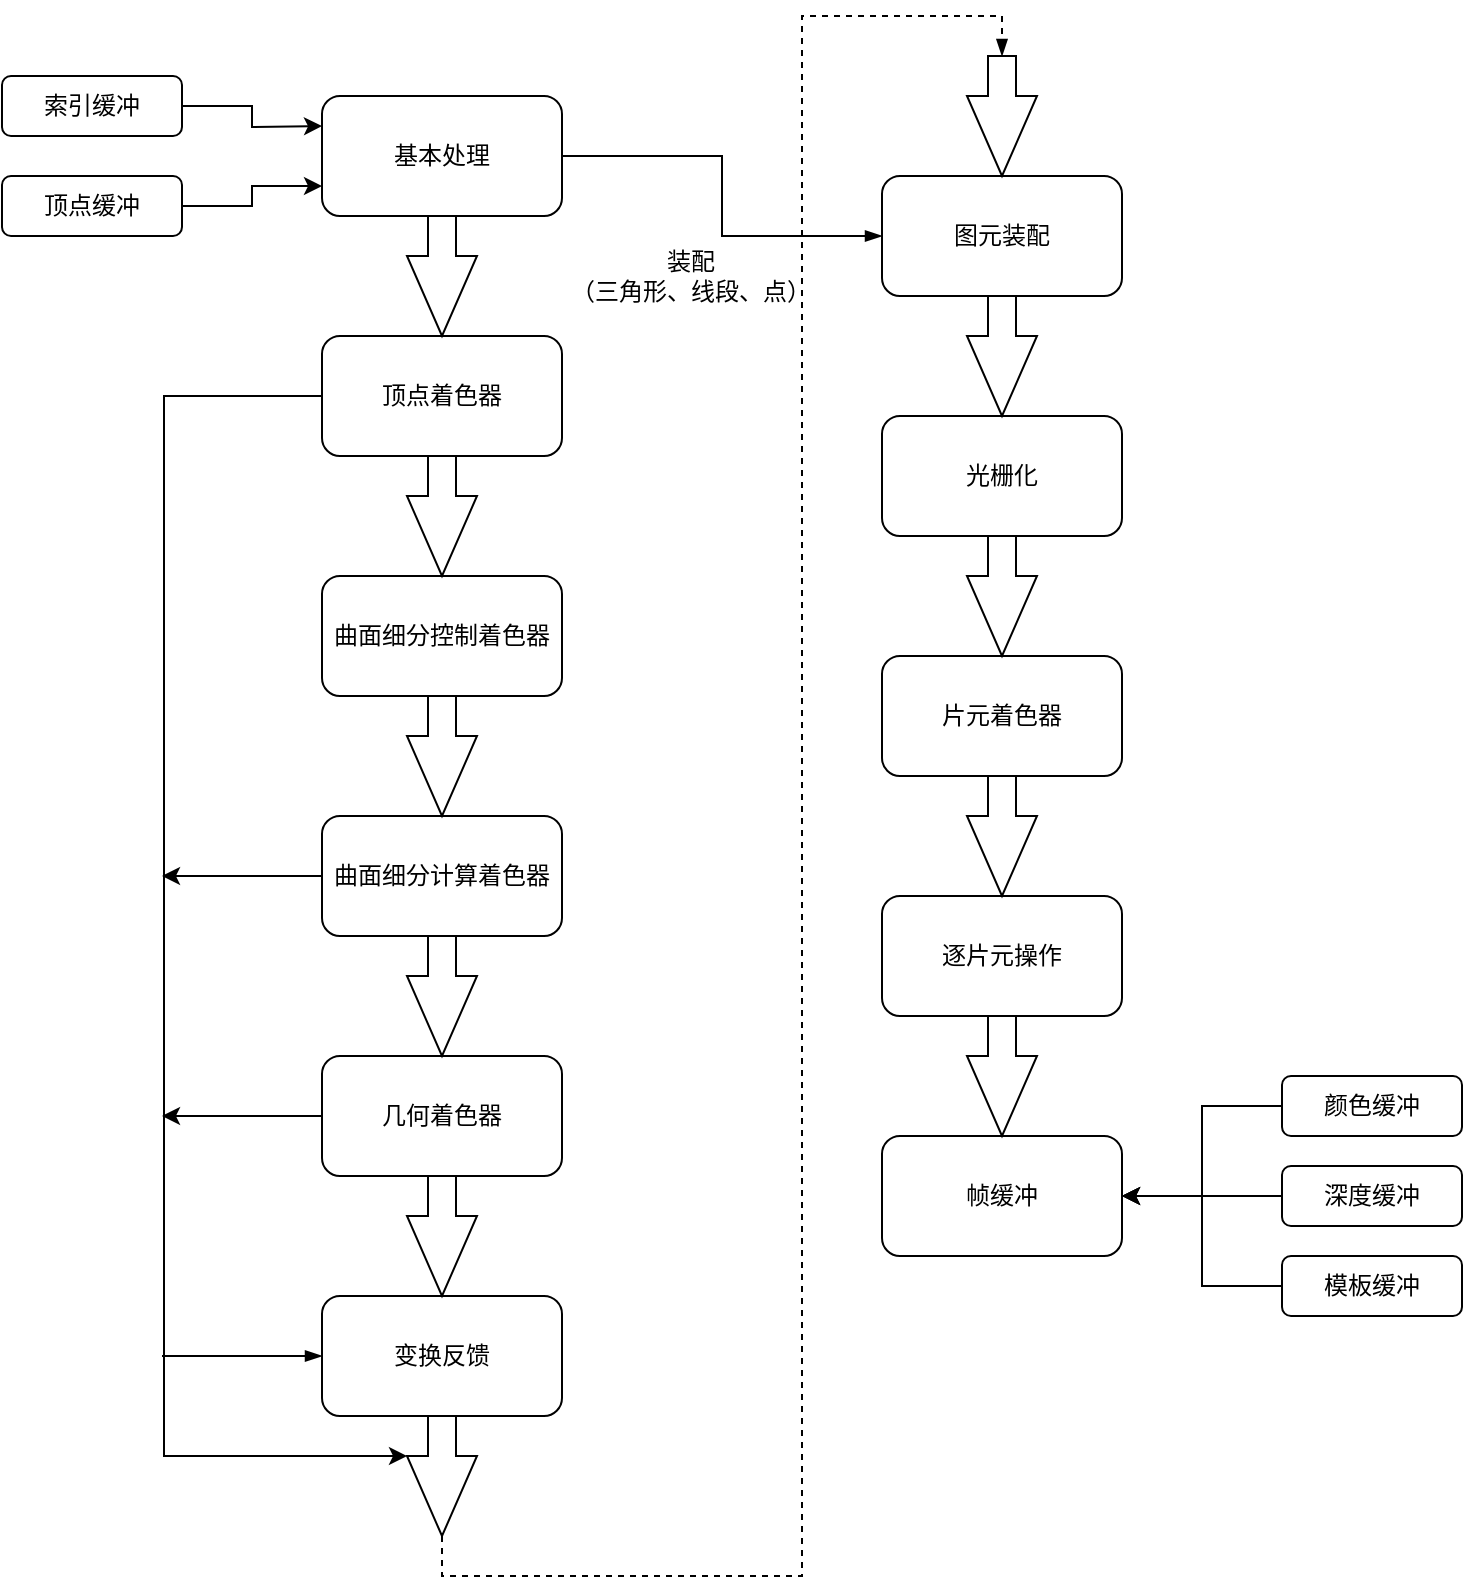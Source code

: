 <mxfile version="22.1.11" type="device">
  <diagram name="第 1 页" id="NIuipCdypujLVGRlvY_q">
    <mxGraphModel dx="1418" dy="828" grid="1" gridSize="10" guides="1" tooltips="1" connect="1" arrows="1" fold="1" page="1" pageScale="1" pageWidth="827" pageHeight="1169" math="0" shadow="0">
      <root>
        <mxCell id="0" />
        <mxCell id="1" parent="0" />
        <mxCell id="cwUO_wEoLrcRt3jjKXM6-33" style="edgeStyle=orthogonalEdgeStyle;rounded=0;orthogonalLoop=1;jettySize=auto;html=1;endArrow=blockThin;endFill=1;" parent="1" source="cwUO_wEoLrcRt3jjKXM6-2" target="cwUO_wEoLrcRt3jjKXM6-9" edge="1">
          <mxGeometry relative="1" as="geometry" />
        </mxCell>
        <mxCell id="cwUO_wEoLrcRt3jjKXM6-2" value="基本处理" style="rounded=1;whiteSpace=wrap;html=1;" parent="1" vertex="1">
          <mxGeometry x="160" y="160" width="120" height="60" as="geometry" />
        </mxCell>
        <mxCell id="cwUO_wEoLrcRt3jjKXM6-36" style="edgeStyle=orthogonalEdgeStyle;rounded=0;orthogonalLoop=1;jettySize=auto;html=1;entryX=0;entryY=0;entryDx=20;entryDy=35;entryPerimeter=0;" parent="1" source="cwUO_wEoLrcRt3jjKXM6-3" target="cwUO_wEoLrcRt3jjKXM6-35" edge="1">
          <mxGeometry relative="1" as="geometry">
            <mxPoint x="80" y="860" as="targetPoint" />
            <Array as="points">
              <mxPoint x="81" y="310" />
              <mxPoint x="81" y="840" />
            </Array>
          </mxGeometry>
        </mxCell>
        <mxCell id="cwUO_wEoLrcRt3jjKXM6-3" value="顶点着色器" style="rounded=1;whiteSpace=wrap;html=1;" parent="1" vertex="1">
          <mxGeometry x="160" y="280" width="120" height="60" as="geometry" />
        </mxCell>
        <mxCell id="cwUO_wEoLrcRt3jjKXM6-4" value="曲面细分控制着色器" style="rounded=1;whiteSpace=wrap;html=1;" parent="1" vertex="1">
          <mxGeometry x="160" y="400" width="120" height="60" as="geometry" />
        </mxCell>
        <mxCell id="cwUO_wEoLrcRt3jjKXM6-44" style="rounded=0;orthogonalLoop=1;jettySize=auto;html=1;" parent="1" source="cwUO_wEoLrcRt3jjKXM6-5" edge="1">
          <mxGeometry relative="1" as="geometry">
            <mxPoint x="80" y="550" as="targetPoint" />
          </mxGeometry>
        </mxCell>
        <mxCell id="cwUO_wEoLrcRt3jjKXM6-5" value="曲面细分计算着色器" style="rounded=1;whiteSpace=wrap;html=1;" parent="1" vertex="1">
          <mxGeometry x="160" y="520" width="120" height="60" as="geometry" />
        </mxCell>
        <mxCell id="cwUO_wEoLrcRt3jjKXM6-43" style="rounded=0;orthogonalLoop=1;jettySize=auto;html=1;" parent="1" source="cwUO_wEoLrcRt3jjKXM6-6" edge="1">
          <mxGeometry relative="1" as="geometry">
            <mxPoint x="80" y="670" as="targetPoint" />
          </mxGeometry>
        </mxCell>
        <mxCell id="cwUO_wEoLrcRt3jjKXM6-6" value="几何着色器" style="rounded=1;whiteSpace=wrap;html=1;" parent="1" vertex="1">
          <mxGeometry x="160" y="640" width="120" height="60" as="geometry" />
        </mxCell>
        <mxCell id="cwUO_wEoLrcRt3jjKXM6-45" style="rounded=0;orthogonalLoop=1;jettySize=auto;html=1;endArrow=none;endFill=0;startArrow=blockThin;startFill=1;" parent="1" source="cwUO_wEoLrcRt3jjKXM6-7" edge="1">
          <mxGeometry relative="1" as="geometry">
            <mxPoint x="80" y="790" as="targetPoint" />
          </mxGeometry>
        </mxCell>
        <mxCell id="cwUO_wEoLrcRt3jjKXM6-7" value="变换反馈" style="rounded=1;whiteSpace=wrap;html=1;" parent="1" vertex="1">
          <mxGeometry x="160" y="760" width="120" height="60" as="geometry" />
        </mxCell>
        <mxCell id="cwUO_wEoLrcRt3jjKXM6-9" value="图元装配" style="rounded=1;whiteSpace=wrap;html=1;" parent="1" vertex="1">
          <mxGeometry x="440" y="200" width="120" height="60" as="geometry" />
        </mxCell>
        <mxCell id="cwUO_wEoLrcRt3jjKXM6-10" value="光栅化" style="rounded=1;whiteSpace=wrap;html=1;" parent="1" vertex="1">
          <mxGeometry x="440" y="320" width="120" height="60" as="geometry" />
        </mxCell>
        <mxCell id="cwUO_wEoLrcRt3jjKXM6-11" value="片元着色器" style="rounded=1;whiteSpace=wrap;html=1;" parent="1" vertex="1">
          <mxGeometry x="440" y="440" width="120" height="60" as="geometry" />
        </mxCell>
        <mxCell id="cwUO_wEoLrcRt3jjKXM6-12" value="逐片元操作" style="rounded=1;whiteSpace=wrap;html=1;" parent="1" vertex="1">
          <mxGeometry x="440" y="560" width="120" height="60" as="geometry" />
        </mxCell>
        <mxCell id="cwUO_wEoLrcRt3jjKXM6-13" value="帧缓冲" style="rounded=1;whiteSpace=wrap;html=1;" parent="1" vertex="1">
          <mxGeometry x="440" y="680" width="120" height="60" as="geometry" />
        </mxCell>
        <mxCell id="cwUO_wEoLrcRt3jjKXM6-42" style="rounded=0;orthogonalLoop=1;jettySize=auto;html=1;" parent="1" source="cwUO_wEoLrcRt3jjKXM6-14" target="cwUO_wEoLrcRt3jjKXM6-13" edge="1">
          <mxGeometry relative="1" as="geometry" />
        </mxCell>
        <mxCell id="cwUO_wEoLrcRt3jjKXM6-14" value="深度缓冲" style="rounded=1;whiteSpace=wrap;html=1;" parent="1" vertex="1">
          <mxGeometry x="640" y="695" width="90" height="30" as="geometry" />
        </mxCell>
        <mxCell id="cwUO_wEoLrcRt3jjKXM6-40" style="edgeStyle=orthogonalEdgeStyle;rounded=0;orthogonalLoop=1;jettySize=auto;html=1;" parent="1" source="cwUO_wEoLrcRt3jjKXM6-15" target="cwUO_wEoLrcRt3jjKXM6-13" edge="1">
          <mxGeometry relative="1" as="geometry" />
        </mxCell>
        <mxCell id="cwUO_wEoLrcRt3jjKXM6-15" value="颜色缓冲" style="rounded=1;whiteSpace=wrap;html=1;" parent="1" vertex="1">
          <mxGeometry x="640" y="650" width="90" height="30" as="geometry" />
        </mxCell>
        <mxCell id="cwUO_wEoLrcRt3jjKXM6-41" style="edgeStyle=orthogonalEdgeStyle;rounded=0;orthogonalLoop=1;jettySize=auto;html=1;" parent="1" source="cwUO_wEoLrcRt3jjKXM6-18" target="cwUO_wEoLrcRt3jjKXM6-13" edge="1">
          <mxGeometry relative="1" as="geometry" />
        </mxCell>
        <mxCell id="cwUO_wEoLrcRt3jjKXM6-18" value="模板缓冲" style="rounded=1;whiteSpace=wrap;html=1;" parent="1" vertex="1">
          <mxGeometry x="640" y="740" width="90" height="30" as="geometry" />
        </mxCell>
        <mxCell id="cwUO_wEoLrcRt3jjKXM6-38" style="edgeStyle=orthogonalEdgeStyle;rounded=0;orthogonalLoop=1;jettySize=auto;html=1;" parent="1" source="cwUO_wEoLrcRt3jjKXM6-19" edge="1">
          <mxGeometry relative="1" as="geometry">
            <mxPoint x="160" y="175" as="targetPoint" />
          </mxGeometry>
        </mxCell>
        <mxCell id="cwUO_wEoLrcRt3jjKXM6-19" value="索引缓冲" style="rounded=1;whiteSpace=wrap;html=1;" parent="1" vertex="1">
          <mxGeometry y="150" width="90" height="30" as="geometry" />
        </mxCell>
        <mxCell id="cwUO_wEoLrcRt3jjKXM6-39" style="edgeStyle=orthogonalEdgeStyle;rounded=0;orthogonalLoop=1;jettySize=auto;html=1;entryX=0;entryY=0.75;entryDx=0;entryDy=0;" parent="1" source="cwUO_wEoLrcRt3jjKXM6-20" target="cwUO_wEoLrcRt3jjKXM6-2" edge="1">
          <mxGeometry relative="1" as="geometry" />
        </mxCell>
        <mxCell id="cwUO_wEoLrcRt3jjKXM6-20" value="顶点缓冲" style="rounded=1;whiteSpace=wrap;html=1;" parent="1" vertex="1">
          <mxGeometry y="200" width="90" height="30" as="geometry" />
        </mxCell>
        <mxCell id="cwUO_wEoLrcRt3jjKXM6-22" value="" style="html=1;shadow=0;dashed=0;align=center;verticalAlign=middle;shape=mxgraph.arrows2.arrow;dy=0.6;dx=40;direction=south;notch=0;" parent="1" vertex="1">
          <mxGeometry x="202.5" y="220" width="35" height="60" as="geometry" />
        </mxCell>
        <mxCell id="cwUO_wEoLrcRt3jjKXM6-25" value="" style="html=1;shadow=0;dashed=0;align=center;verticalAlign=middle;shape=mxgraph.arrows2.arrow;dy=0.6;dx=40;direction=south;notch=0;" parent="1" vertex="1">
          <mxGeometry x="202.5" y="340" width="35" height="60" as="geometry" />
        </mxCell>
        <mxCell id="cwUO_wEoLrcRt3jjKXM6-26" value="" style="html=1;shadow=0;dashed=0;align=center;verticalAlign=middle;shape=mxgraph.arrows2.arrow;dy=0.6;dx=40;direction=south;notch=0;" parent="1" vertex="1">
          <mxGeometry x="202.5" y="460" width="35" height="60" as="geometry" />
        </mxCell>
        <mxCell id="cwUO_wEoLrcRt3jjKXM6-27" value="" style="html=1;shadow=0;dashed=0;align=center;verticalAlign=middle;shape=mxgraph.arrows2.arrow;dy=0.6;dx=40;direction=south;notch=0;" parent="1" vertex="1">
          <mxGeometry x="202.5" y="580" width="35" height="60" as="geometry" />
        </mxCell>
        <mxCell id="cwUO_wEoLrcRt3jjKXM6-28" value="" style="html=1;shadow=0;dashed=0;align=center;verticalAlign=middle;shape=mxgraph.arrows2.arrow;dy=0.6;dx=40;direction=south;notch=0;" parent="1" vertex="1">
          <mxGeometry x="202.5" y="700" width="35" height="60" as="geometry" />
        </mxCell>
        <mxCell id="cwUO_wEoLrcRt3jjKXM6-29" value="" style="html=1;shadow=0;dashed=0;align=center;verticalAlign=middle;shape=mxgraph.arrows2.arrow;dy=0.6;dx=40;direction=south;notch=0;" parent="1" vertex="1">
          <mxGeometry x="482.5" y="260" width="35" height="60" as="geometry" />
        </mxCell>
        <mxCell id="cwUO_wEoLrcRt3jjKXM6-30" value="" style="html=1;shadow=0;dashed=0;align=center;verticalAlign=middle;shape=mxgraph.arrows2.arrow;dy=0.6;dx=40;direction=south;notch=0;" parent="1" vertex="1">
          <mxGeometry x="482.5" y="380" width="35" height="60" as="geometry" />
        </mxCell>
        <mxCell id="cwUO_wEoLrcRt3jjKXM6-31" value="" style="html=1;shadow=0;dashed=0;align=center;verticalAlign=middle;shape=mxgraph.arrows2.arrow;dy=0.6;dx=40;direction=south;notch=0;" parent="1" vertex="1">
          <mxGeometry x="482.5" y="500" width="35" height="60" as="geometry" />
        </mxCell>
        <mxCell id="cwUO_wEoLrcRt3jjKXM6-32" value="" style="html=1;shadow=0;dashed=0;align=center;verticalAlign=middle;shape=mxgraph.arrows2.arrow;dy=0.6;dx=40;direction=south;notch=0;" parent="1" vertex="1">
          <mxGeometry x="482.5" y="620" width="35" height="60" as="geometry" />
        </mxCell>
        <mxCell id="cwUO_wEoLrcRt3jjKXM6-49" style="edgeStyle=orthogonalEdgeStyle;rounded=0;orthogonalLoop=1;jettySize=auto;html=1;exitX=1;exitY=0.5;exitDx=0;exitDy=0;exitPerimeter=0;entryX=0;entryY=0.5;entryDx=0;entryDy=0;entryPerimeter=0;dashed=1;endArrow=blockThin;endFill=1;" parent="1" source="cwUO_wEoLrcRt3jjKXM6-35" target="cwUO_wEoLrcRt3jjKXM6-51" edge="1">
          <mxGeometry relative="1" as="geometry">
            <mxPoint x="400" y="120" as="targetPoint" />
            <Array as="points">
              <mxPoint x="220" y="900" />
              <mxPoint x="400" y="900" />
              <mxPoint x="400" y="120" />
              <mxPoint x="500" y="120" />
            </Array>
          </mxGeometry>
        </mxCell>
        <mxCell id="cwUO_wEoLrcRt3jjKXM6-35" value="" style="html=1;shadow=0;dashed=0;align=center;verticalAlign=middle;shape=mxgraph.arrows2.arrow;dy=0.6;dx=40;direction=south;notch=0;" parent="1" vertex="1">
          <mxGeometry x="202.5" y="820" width="35" height="60" as="geometry" />
        </mxCell>
        <mxCell id="cwUO_wEoLrcRt3jjKXM6-51" value="" style="html=1;shadow=0;dashed=0;align=center;verticalAlign=middle;shape=mxgraph.arrows2.arrow;dy=0.6;dx=40;direction=south;notch=0;" parent="1" vertex="1">
          <mxGeometry x="482.5" y="140" width="35" height="60" as="geometry" />
        </mxCell>
        <mxCell id="cwUO_wEoLrcRt3jjKXM6-52" value="装配&lt;br&gt;（三角形、线段、点）" style="text;html=1;align=center;verticalAlign=middle;resizable=0;points=[];autosize=1;strokeColor=none;fillColor=none;" parent="1" vertex="1">
          <mxGeometry x="274" y="230" width="140" height="40" as="geometry" />
        </mxCell>
      </root>
    </mxGraphModel>
  </diagram>
</mxfile>
